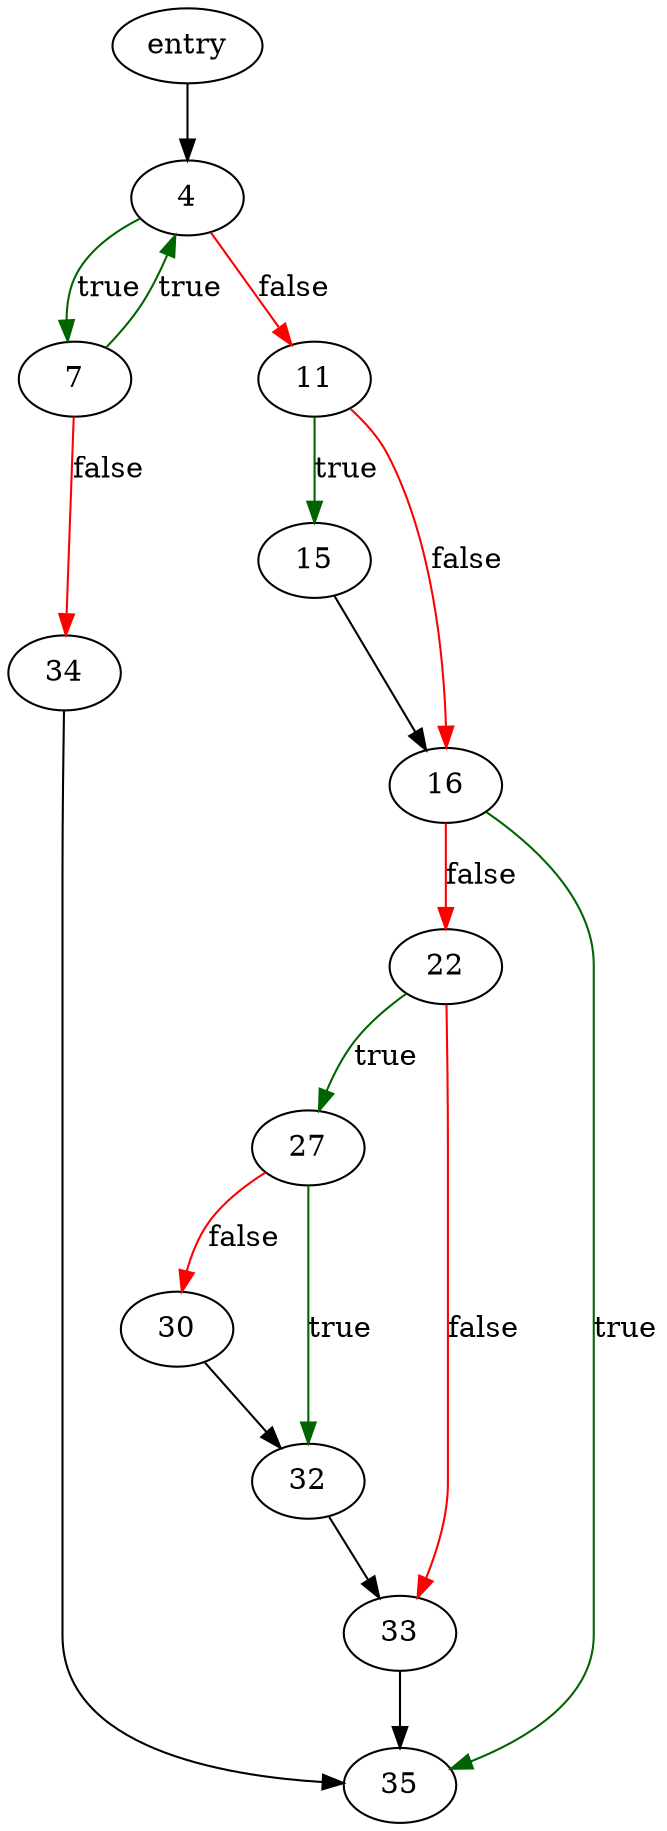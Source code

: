 digraph "iread" {
	// Node definitions.
	3 [label=entry];
	4;
	7;
	11;
	15;
	16;
	22;
	27;
	30;
	32;
	33;
	34;
	35;

	// Edge definitions.
	3 -> 4;
	4 -> 7 [
		color=darkgreen
		label=true
	];
	4 -> 11 [
		color=red
		label=false
	];
	7 -> 4 [
		color=darkgreen
		label=true
	];
	7 -> 34 [
		color=red
		label=false
	];
	11 -> 15 [
		color=darkgreen
		label=true
	];
	11 -> 16 [
		color=red
		label=false
	];
	15 -> 16;
	16 -> 22 [
		color=red
		label=false
	];
	16 -> 35 [
		color=darkgreen
		label=true
	];
	22 -> 27 [
		color=darkgreen
		label=true
	];
	22 -> 33 [
		color=red
		label=false
	];
	27 -> 30 [
		color=red
		label=false
	];
	27 -> 32 [
		color=darkgreen
		label=true
	];
	30 -> 32;
	32 -> 33;
	33 -> 35;
	34 -> 35;
}